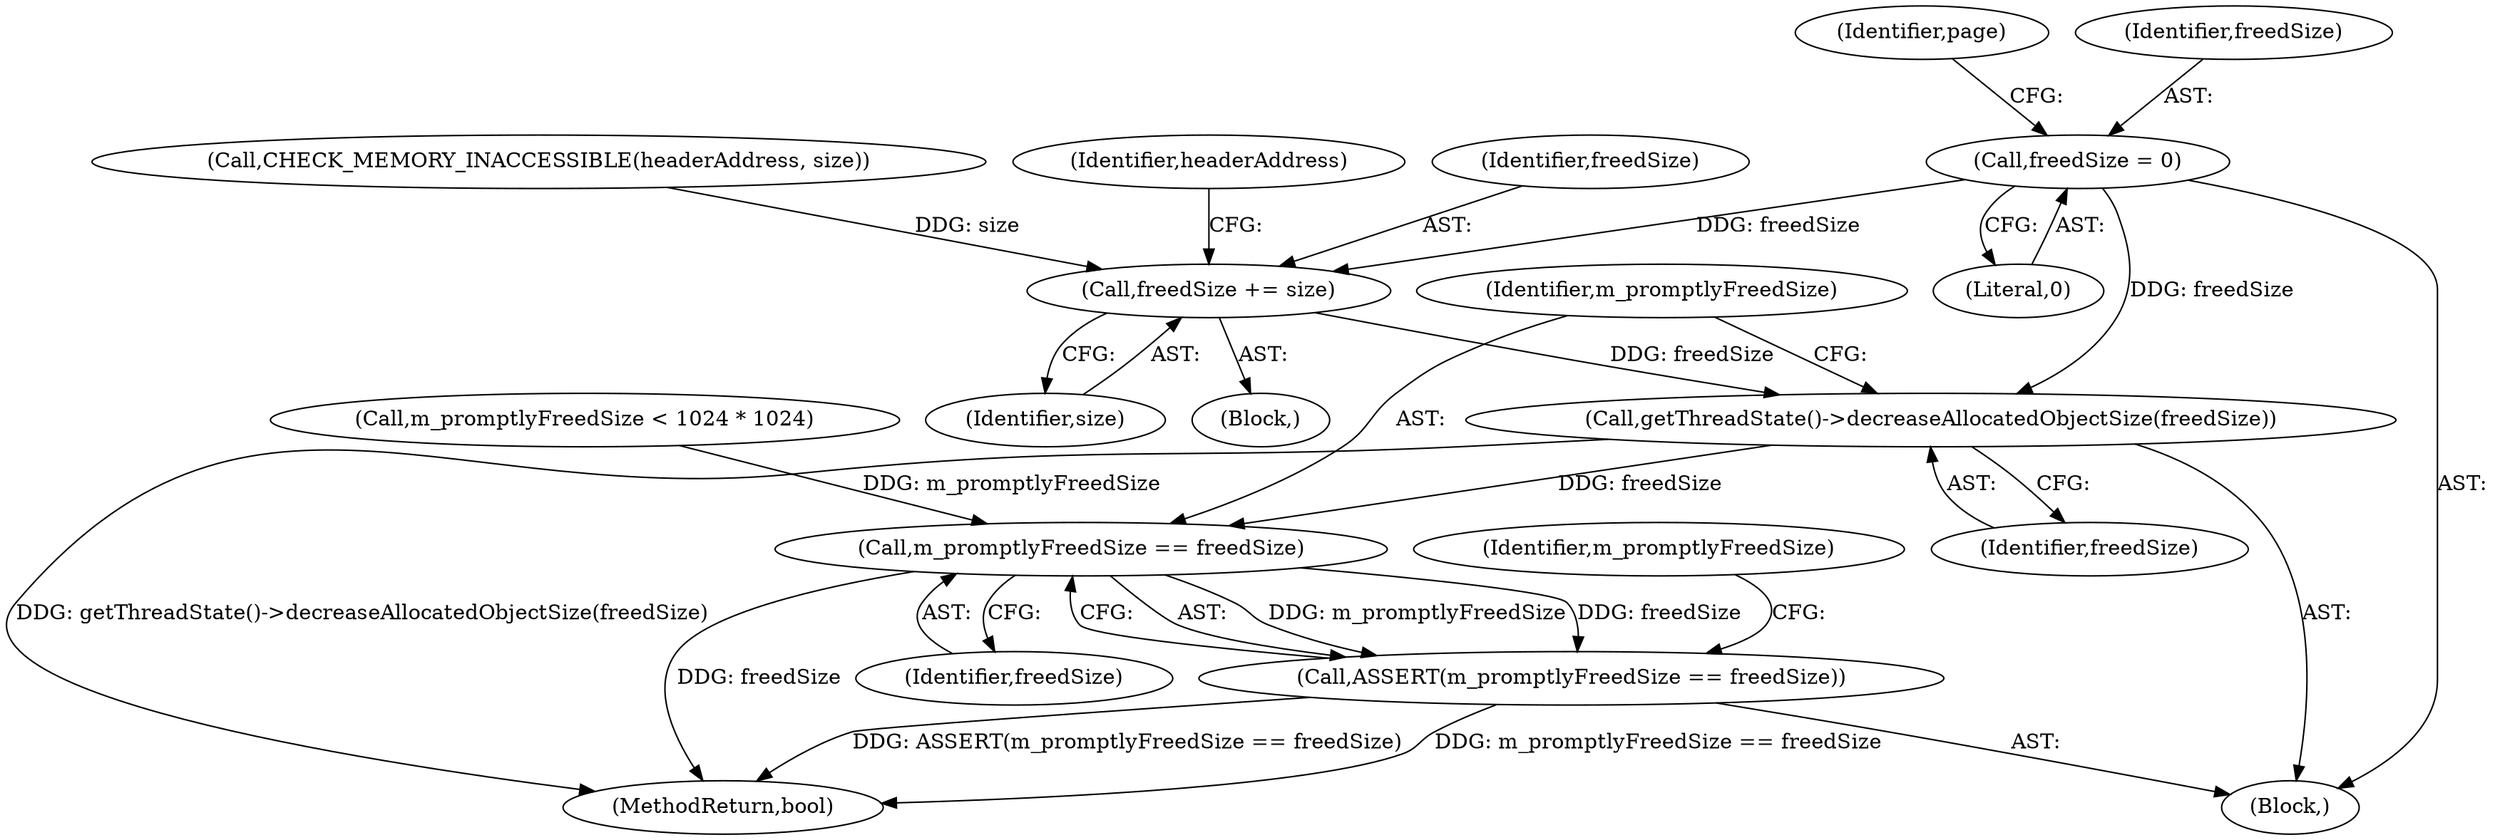 digraph "0_Chrome_0749ec24fae74ec32d0567eef0e5ec43c84dbcb9_3@API" {
"1000122" [label="(Call,freedSize = 0)"];
"1000185" [label="(Call,freedSize += size)"];
"1000237" [label="(Call,getThreadState()->decreaseAllocatedObjectSize(freedSize))"];
"1000240" [label="(Call,m_promptlyFreedSize == freedSize)"];
"1000239" [label="(Call,ASSERT(m_promptlyFreedSize == freedSize))"];
"1000238" [label="(Identifier,freedSize)"];
"1000124" [label="(Literal,0)"];
"1000237" [label="(Call,getThreadState()->decreaseAllocatedObjectSize(freedSize))"];
"1000182" [label="(Call,CHECK_MEMORY_INACCESSIBLE(headerAddress, size))"];
"1000240" [label="(Call,m_promptlyFreedSize == freedSize)"];
"1000242" [label="(Identifier,freedSize)"];
"1000248" [label="(MethodReturn,bool)"];
"1000187" [label="(Identifier,size)"];
"1000189" [label="(Identifier,headerAddress)"];
"1000128" [label="(Identifier,page)"];
"1000103" [label="(Call,m_promptlyFreedSize < 1024 * 1024)"];
"1000122" [label="(Call,freedSize = 0)"];
"1000185" [label="(Call,freedSize += size)"];
"1000172" [label="(Block,)"];
"1000101" [label="(Block,)"];
"1000186" [label="(Identifier,freedSize)"];
"1000123" [label="(Identifier,freedSize)"];
"1000239" [label="(Call,ASSERT(m_promptlyFreedSize == freedSize))"];
"1000241" [label="(Identifier,m_promptlyFreedSize)"];
"1000244" [label="(Identifier,m_promptlyFreedSize)"];
"1000122" -> "1000101"  [label="AST: "];
"1000122" -> "1000124"  [label="CFG: "];
"1000123" -> "1000122"  [label="AST: "];
"1000124" -> "1000122"  [label="AST: "];
"1000128" -> "1000122"  [label="CFG: "];
"1000122" -> "1000185"  [label="DDG: freedSize"];
"1000122" -> "1000237"  [label="DDG: freedSize"];
"1000185" -> "1000172"  [label="AST: "];
"1000185" -> "1000187"  [label="CFG: "];
"1000186" -> "1000185"  [label="AST: "];
"1000187" -> "1000185"  [label="AST: "];
"1000189" -> "1000185"  [label="CFG: "];
"1000182" -> "1000185"  [label="DDG: size"];
"1000185" -> "1000237"  [label="DDG: freedSize"];
"1000237" -> "1000101"  [label="AST: "];
"1000237" -> "1000238"  [label="CFG: "];
"1000238" -> "1000237"  [label="AST: "];
"1000241" -> "1000237"  [label="CFG: "];
"1000237" -> "1000248"  [label="DDG: getThreadState()->decreaseAllocatedObjectSize(freedSize)"];
"1000237" -> "1000240"  [label="DDG: freedSize"];
"1000240" -> "1000239"  [label="AST: "];
"1000240" -> "1000242"  [label="CFG: "];
"1000241" -> "1000240"  [label="AST: "];
"1000242" -> "1000240"  [label="AST: "];
"1000239" -> "1000240"  [label="CFG: "];
"1000240" -> "1000248"  [label="DDG: freedSize"];
"1000240" -> "1000239"  [label="DDG: m_promptlyFreedSize"];
"1000240" -> "1000239"  [label="DDG: freedSize"];
"1000103" -> "1000240"  [label="DDG: m_promptlyFreedSize"];
"1000239" -> "1000101"  [label="AST: "];
"1000244" -> "1000239"  [label="CFG: "];
"1000239" -> "1000248"  [label="DDG: ASSERT(m_promptlyFreedSize == freedSize)"];
"1000239" -> "1000248"  [label="DDG: m_promptlyFreedSize == freedSize"];
}
